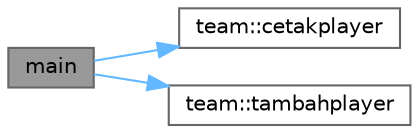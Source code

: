 digraph "main"
{
 // LATEX_PDF_SIZE
  bgcolor="transparent";
  edge [fontname=Helvetica,fontsize=10,labelfontname=Helvetica,labelfontsize=10];
  node [fontname=Helvetica,fontsize=10,shape=box,height=0.2,width=0.4];
  rankdir="LR";
  Node1 [id="Node000001",label="main",height=0.2,width=0.4,color="gray40", fillcolor="grey60", style="filled", fontcolor="black",tooltip=" "];
  Node1 -> Node2 [id="edge1_Node000001_Node000002",color="steelblue1",style="solid",tooltip=" "];
  Node2 [id="Node000002",label="team::cetakplayer",height=0.2,width=0.4,color="grey40", fillcolor="white", style="filled",URL="$classteam.html#a248bb847082598c05b2470186f9237d9",tooltip=" "];
  Node1 -> Node3 [id="edge2_Node000001_Node000003",color="steelblue1",style="solid",tooltip=" "];
  Node3 [id="Node000003",label="team::tambahplayer",height=0.2,width=0.4,color="grey40", fillcolor="white", style="filled",URL="$classteam.html#a29438448bef7b6e9638de4e37c4fc490",tooltip=" "];
}
